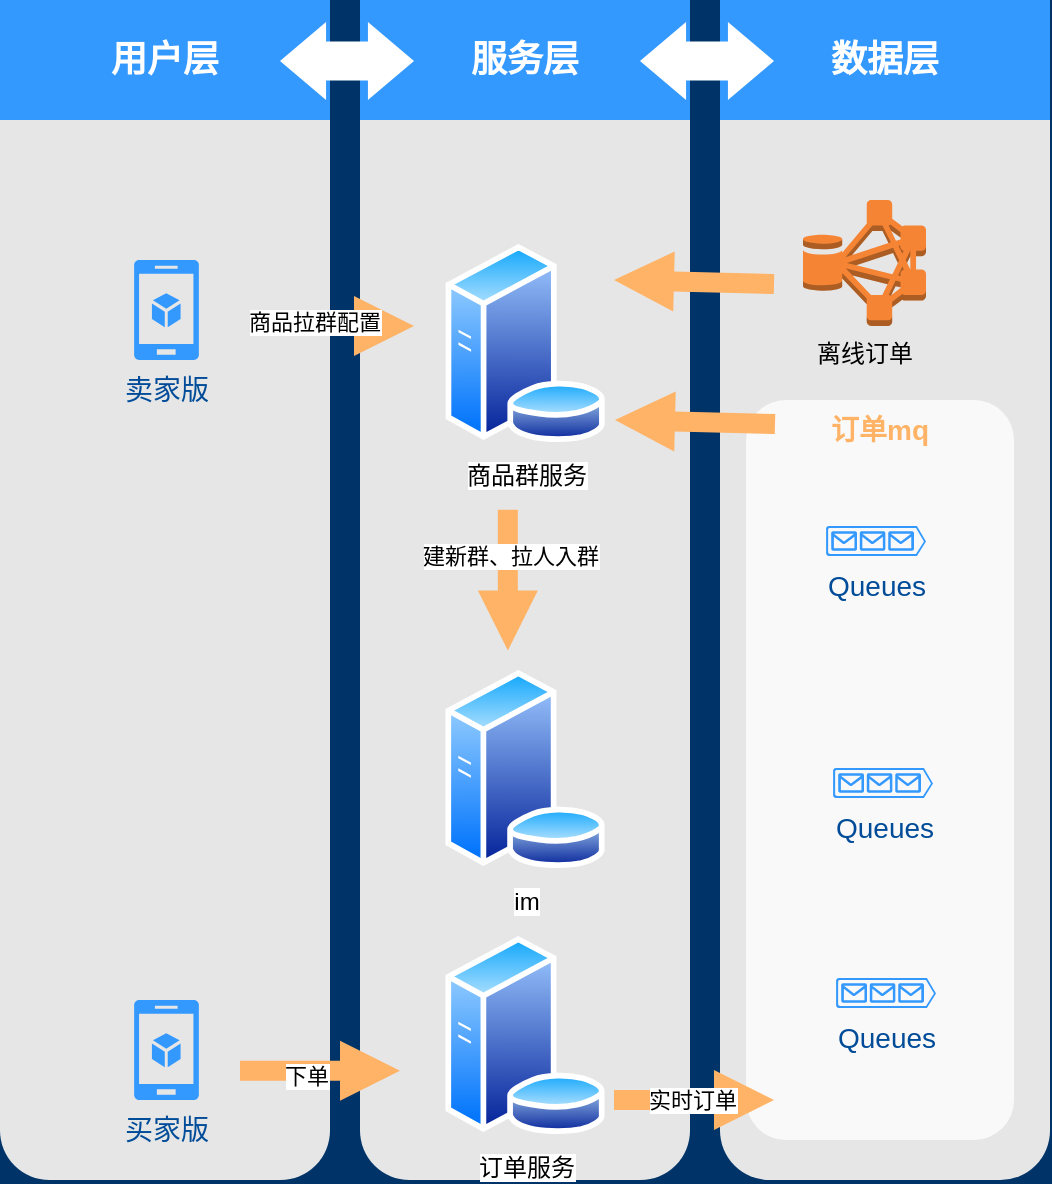 <mxfile version="15.9.4" type="github">
  <diagram id="6a731a19-8d31-9384-78a2-239565b7b9f0" name="Page-1">
    <mxGraphModel dx="1351" dy="676" grid="1" gridSize="10" guides="1" tooltips="1" connect="1" arrows="1" fold="1" page="1" pageScale="1" pageWidth="1169" pageHeight="827" background="#003469" math="0" shadow="0">
      <root>
        <mxCell id="0" />
        <mxCell id="1" parent="0" />
        <mxCell id="2019" value="" style="rounded=1;whiteSpace=wrap;html=1;dashed=1;strokeColor=none;strokeWidth=2;fillColor=#E6E6E6;fontFamily=Verdana;fontSize=12;fontColor=#00BEF2" parent="1" vertex="1">
          <mxGeometry x="40" y="120" width="165" height="590" as="geometry" />
        </mxCell>
        <mxCell id="2020" value="" style="rounded=1;whiteSpace=wrap;html=1;dashed=1;strokeColor=none;strokeWidth=2;fillColor=#E6E6E6;fontFamily=Verdana;fontSize=12;fontColor=#00BEF2" parent="1" vertex="1">
          <mxGeometry x="220" y="120" width="165" height="590" as="geometry" />
        </mxCell>
        <mxCell id="2021" value="" style="rounded=1;whiteSpace=wrap;html=1;dashed=1;strokeColor=none;strokeWidth=2;fillColor=#E6E6E6;fontFamily=Verdana;fontSize=12;fontColor=#00BEF2" parent="1" vertex="1">
          <mxGeometry x="400" y="120" width="165" height="590" as="geometry" />
        </mxCell>
        <mxCell id="2025" value="用户层" style="whiteSpace=wrap;html=1;dashed=1;strokeColor=none;strokeWidth=2;fillColor=#3399FF;fontFamily=Helvetica;fontSize=18;fontColor=#FFFFFF;fontStyle=1" parent="1" vertex="1">
          <mxGeometry x="40" y="120" width="165" height="60" as="geometry" />
        </mxCell>
        <mxCell id="2026" value="服务层" style="whiteSpace=wrap;html=1;dashed=1;strokeColor=none;strokeWidth=2;fillColor=#3399FF;fontFamily=Helvetica;fontSize=18;fontColor=#FFFFFF;fontStyle=1" parent="1" vertex="1">
          <mxGeometry x="220" y="120" width="165" height="60" as="geometry" />
        </mxCell>
        <mxCell id="2027" value="&lt;span&gt;数据层&lt;/span&gt;" style="whiteSpace=wrap;html=1;dashed=1;strokeColor=none;strokeWidth=2;fillColor=#3399FF;fontFamily=Helvetica;fontSize=18;fontColor=#FFFFFF;fontStyle=1" parent="1" vertex="1">
          <mxGeometry x="400" y="120" width="165" height="60" as="geometry" />
        </mxCell>
        <mxCell id="2031" value="" style="shape=mxgraph.arrows.two_way_arrow_horizontal;html=1;verticalLabelPosition=bottom;verticalAlign=top;strokeWidth=2;strokeColor=none;dashed=1;fillColor=#FFFFFF;fontFamily=Verdana;fontSize=12;fontColor=#00BEF2" parent="1" vertex="1">
          <mxGeometry x="180" y="131" width="67" height="39" as="geometry" />
        </mxCell>
        <mxCell id="2032" value="" style="shape=mxgraph.arrows.two_way_arrow_horizontal;html=1;verticalLabelPosition=bottom;verticalAlign=top;strokeWidth=2;strokeColor=none;dashed=1;fillColor=#FFFFFF;fontFamily=Verdana;fontSize=12;fontColor=#00BEF2" parent="1" vertex="1">
          <mxGeometry x="360" y="131" width="67" height="39" as="geometry" />
        </mxCell>
        <mxCell id="2040" value="卖家版" style="verticalLabelPosition=bottom;html=1;verticalAlign=top;strokeColor=none;fillColor=#3399FF;shape=mxgraph.azure.mobile_services;dashed=1;fontFamily=Helvetica;fontSize=14;fontColor=#004C99" parent="1" vertex="1">
          <mxGeometry x="107" y="250" width="32.5" height="50" as="geometry" />
        </mxCell>
        <mxCell id="2049" value="订单mq" style="rounded=1;whiteSpace=wrap;html=1;dashed=1;strokeColor=none;strokeWidth=2;fillColor=#FFFFFF;fontFamily=Helvetica;fontSize=14;fontColor=#FFB366;opacity=75;verticalAlign=top;fontStyle=1" parent="1" vertex="1">
          <mxGeometry x="413" y="320" width="134.04" height="370" as="geometry" />
        </mxCell>
        <mxCell id="2075" value="" style="arrow;html=1;endArrow=block;endFill=1;strokeColor=none;strokeWidth=4;fontFamily=Helvetica;fontSize=36;fontColor=#FFB366;fillColor=#FFB366;" parent="1" edge="1">
          <mxGeometry width="100" height="100" relative="1" as="geometry">
            <mxPoint x="167" y="283" as="sourcePoint" />
            <mxPoint x="247" y="283" as="targetPoint" />
          </mxGeometry>
        </mxCell>
        <mxCell id="04QkJGztkB-NAD-YLIOO-2100" value="商品拉群配置" style="edgeLabel;html=1;align=center;verticalAlign=middle;resizable=0;points=[];" vertex="1" connectable="0" parent="2075">
          <mxGeometry x="-0.271" y="2" relative="1" as="geometry">
            <mxPoint x="1" as="offset" />
          </mxGeometry>
        </mxCell>
        <mxCell id="2076" value="" style="arrow;html=1;endArrow=block;endFill=1;strokeColor=none;strokeWidth=4;fontFamily=Helvetica;fontSize=36;fontColor=#FFB366;fillColor=#FFB366;opacity=100" parent="1" edge="1">
          <mxGeometry width="100" height="100" relative="1" as="geometry">
            <mxPoint x="427.5" y="332" as="sourcePoint" />
            <mxPoint x="347.5" y="330" as="targetPoint" />
          </mxGeometry>
        </mxCell>
        <mxCell id="2084" value="" style="arrow;html=1;endArrow=block;endFill=1;strokeColor=none;strokeWidth=4;fontFamily=Helvetica;fontSize=36;fontColor=#FFB366;fillColor=#FFB366;" parent="1" edge="1">
          <mxGeometry width="100" height="100" relative="1" as="geometry">
            <mxPoint x="347" y="670" as="sourcePoint" />
            <mxPoint x="427" y="670" as="targetPoint" />
          </mxGeometry>
        </mxCell>
        <mxCell id="04QkJGztkB-NAD-YLIOO-2099" value="实时订单" style="edgeLabel;html=1;align=center;verticalAlign=middle;resizable=0;points=[];" vertex="1" connectable="0" parent="2084">
          <mxGeometry x="-0.057" relative="1" as="geometry">
            <mxPoint x="1" as="offset" />
          </mxGeometry>
        </mxCell>
        <mxCell id="04QkJGztkB-NAD-YLIOO-2085" value="买家版" style="verticalLabelPosition=bottom;html=1;verticalAlign=top;strokeColor=none;fillColor=#3399FF;shape=mxgraph.azure.mobile_services;dashed=1;fontFamily=Helvetica;fontSize=14;fontColor=#004C99" vertex="1" parent="1">
          <mxGeometry x="107" y="620" width="32.5" height="50" as="geometry" />
        </mxCell>
        <mxCell id="04QkJGztkB-NAD-YLIOO-2086" value="订单服务" style="aspect=fixed;perimeter=ellipsePerimeter;html=1;align=center;shadow=0;dashed=0;spacingTop=3;image;image=img/lib/active_directory/database_server.svg;" vertex="1" parent="1">
          <mxGeometry x="261.91" y="588" width="81.18" height="99" as="geometry" />
        </mxCell>
        <mxCell id="04QkJGztkB-NAD-YLIOO-2087" value="im" style="aspect=fixed;perimeter=ellipsePerimeter;html=1;align=center;shadow=0;dashed=0;spacingTop=3;image;image=img/lib/active_directory/database_server.svg;" vertex="1" parent="1">
          <mxGeometry x="261.91" y="455" width="81.18" height="99" as="geometry" />
        </mxCell>
        <mxCell id="04QkJGztkB-NAD-YLIOO-2088" value="商品群服务" style="aspect=fixed;perimeter=ellipsePerimeter;html=1;align=center;shadow=0;dashed=0;spacingTop=3;image;image=img/lib/active_directory/database_server.svg;" vertex="1" parent="1">
          <mxGeometry x="262.0" y="242" width="81.18" height="99" as="geometry" />
        </mxCell>
        <mxCell id="04QkJGztkB-NAD-YLIOO-2089" value="" style="arrow;html=1;endArrow=block;endFill=1;strokeColor=none;strokeWidth=4;fontFamily=Helvetica;fontSize=36;fontColor=#FFB366;fillColor=#FFB366;" edge="1" parent="1">
          <mxGeometry width="100" height="100" relative="1" as="geometry">
            <mxPoint x="160" y="655.33" as="sourcePoint" />
            <mxPoint x="240" y="655.33" as="targetPoint" />
          </mxGeometry>
        </mxCell>
        <mxCell id="04QkJGztkB-NAD-YLIOO-2090" value="下单" style="edgeLabel;html=1;align=center;verticalAlign=middle;resizable=0;points=[];" vertex="1" connectable="0" parent="04QkJGztkB-NAD-YLIOO-2089">
          <mxGeometry x="-0.192" y="-2" relative="1" as="geometry">
            <mxPoint as="offset" />
          </mxGeometry>
        </mxCell>
        <mxCell id="04QkJGztkB-NAD-YLIOO-2091" value="Queues" style="verticalLabelPosition=bottom;html=1;verticalAlign=top;strokeColor=none;fillColor=#3399FF;shape=mxgraph.azure.queue_generic;dashed=1;fontFamily=Helvetica;fontSize=14;fontColor=#004C99" vertex="1" parent="1">
          <mxGeometry x="458" y="609" width="50" height="15" as="geometry" />
        </mxCell>
        <mxCell id="04QkJGztkB-NAD-YLIOO-2092" value="Queues" style="verticalLabelPosition=bottom;html=1;verticalAlign=top;strokeColor=none;fillColor=#3399FF;shape=mxgraph.azure.queue_generic;dashed=1;fontFamily=Helvetica;fontSize=14;fontColor=#004C99" vertex="1" parent="1">
          <mxGeometry x="456.5" y="504" width="50" height="15" as="geometry" />
        </mxCell>
        <mxCell id="04QkJGztkB-NAD-YLIOO-2094" value="Queues" style="verticalLabelPosition=bottom;html=1;verticalAlign=top;strokeColor=none;fillColor=#3399FF;shape=mxgraph.azure.queue_generic;dashed=1;fontFamily=Helvetica;fontSize=14;fontColor=#004C99" vertex="1" parent="1">
          <mxGeometry x="453" y="383" width="50" height="15" as="geometry" />
        </mxCell>
        <mxCell id="04QkJGztkB-NAD-YLIOO-2095" value="" style="arrow;html=1;endArrow=block;endFill=1;strokeColor=none;strokeWidth=4;fontFamily=Helvetica;fontSize=36;fontColor=#FFB366;fillColor=#FFB366;opacity=100;exitX=0.545;exitY=0.373;exitDx=0;exitDy=0;exitPerimeter=0;entryX=0.545;entryY=0.478;entryDx=0;entryDy=0;entryPerimeter=0;" edge="1" parent="1">
          <mxGeometry width="100" height="100" relative="1" as="geometry">
            <mxPoint x="293.925" y="374.91" as="sourcePoint" />
            <mxPoint x="293.925" y="445.26" as="targetPoint" />
          </mxGeometry>
        </mxCell>
        <mxCell id="04QkJGztkB-NAD-YLIOO-2096" value="建新群、拉人入群" style="edgeLabel;html=1;align=center;verticalAlign=middle;resizable=0;points=[];" vertex="1" connectable="0" parent="04QkJGztkB-NAD-YLIOO-2095">
          <mxGeometry x="-0.334" y="1" relative="1" as="geometry">
            <mxPoint y="-1" as="offset" />
          </mxGeometry>
        </mxCell>
        <mxCell id="04QkJGztkB-NAD-YLIOO-2097" value="离线订单" style="outlineConnect=0;dashed=0;verticalLabelPosition=bottom;verticalAlign=top;align=center;html=1;shape=mxgraph.aws3.hdfs_cluster;fillColor=#F58534;gradientColor=none;" vertex="1" parent="1">
          <mxGeometry x="441.5" y="220" width="61.5" height="63" as="geometry" />
        </mxCell>
        <mxCell id="04QkJGztkB-NAD-YLIOO-2098" value="" style="arrow;html=1;endArrow=block;endFill=1;strokeColor=none;strokeWidth=4;fontFamily=Helvetica;fontSize=36;fontColor=#FFB366;fillColor=#FFB366;opacity=100" edge="1" parent="1">
          <mxGeometry width="100" height="100" relative="1" as="geometry">
            <mxPoint x="427.0" y="262.0" as="sourcePoint" />
            <mxPoint x="347.0" y="260" as="targetPoint" />
          </mxGeometry>
        </mxCell>
      </root>
    </mxGraphModel>
  </diagram>
</mxfile>
